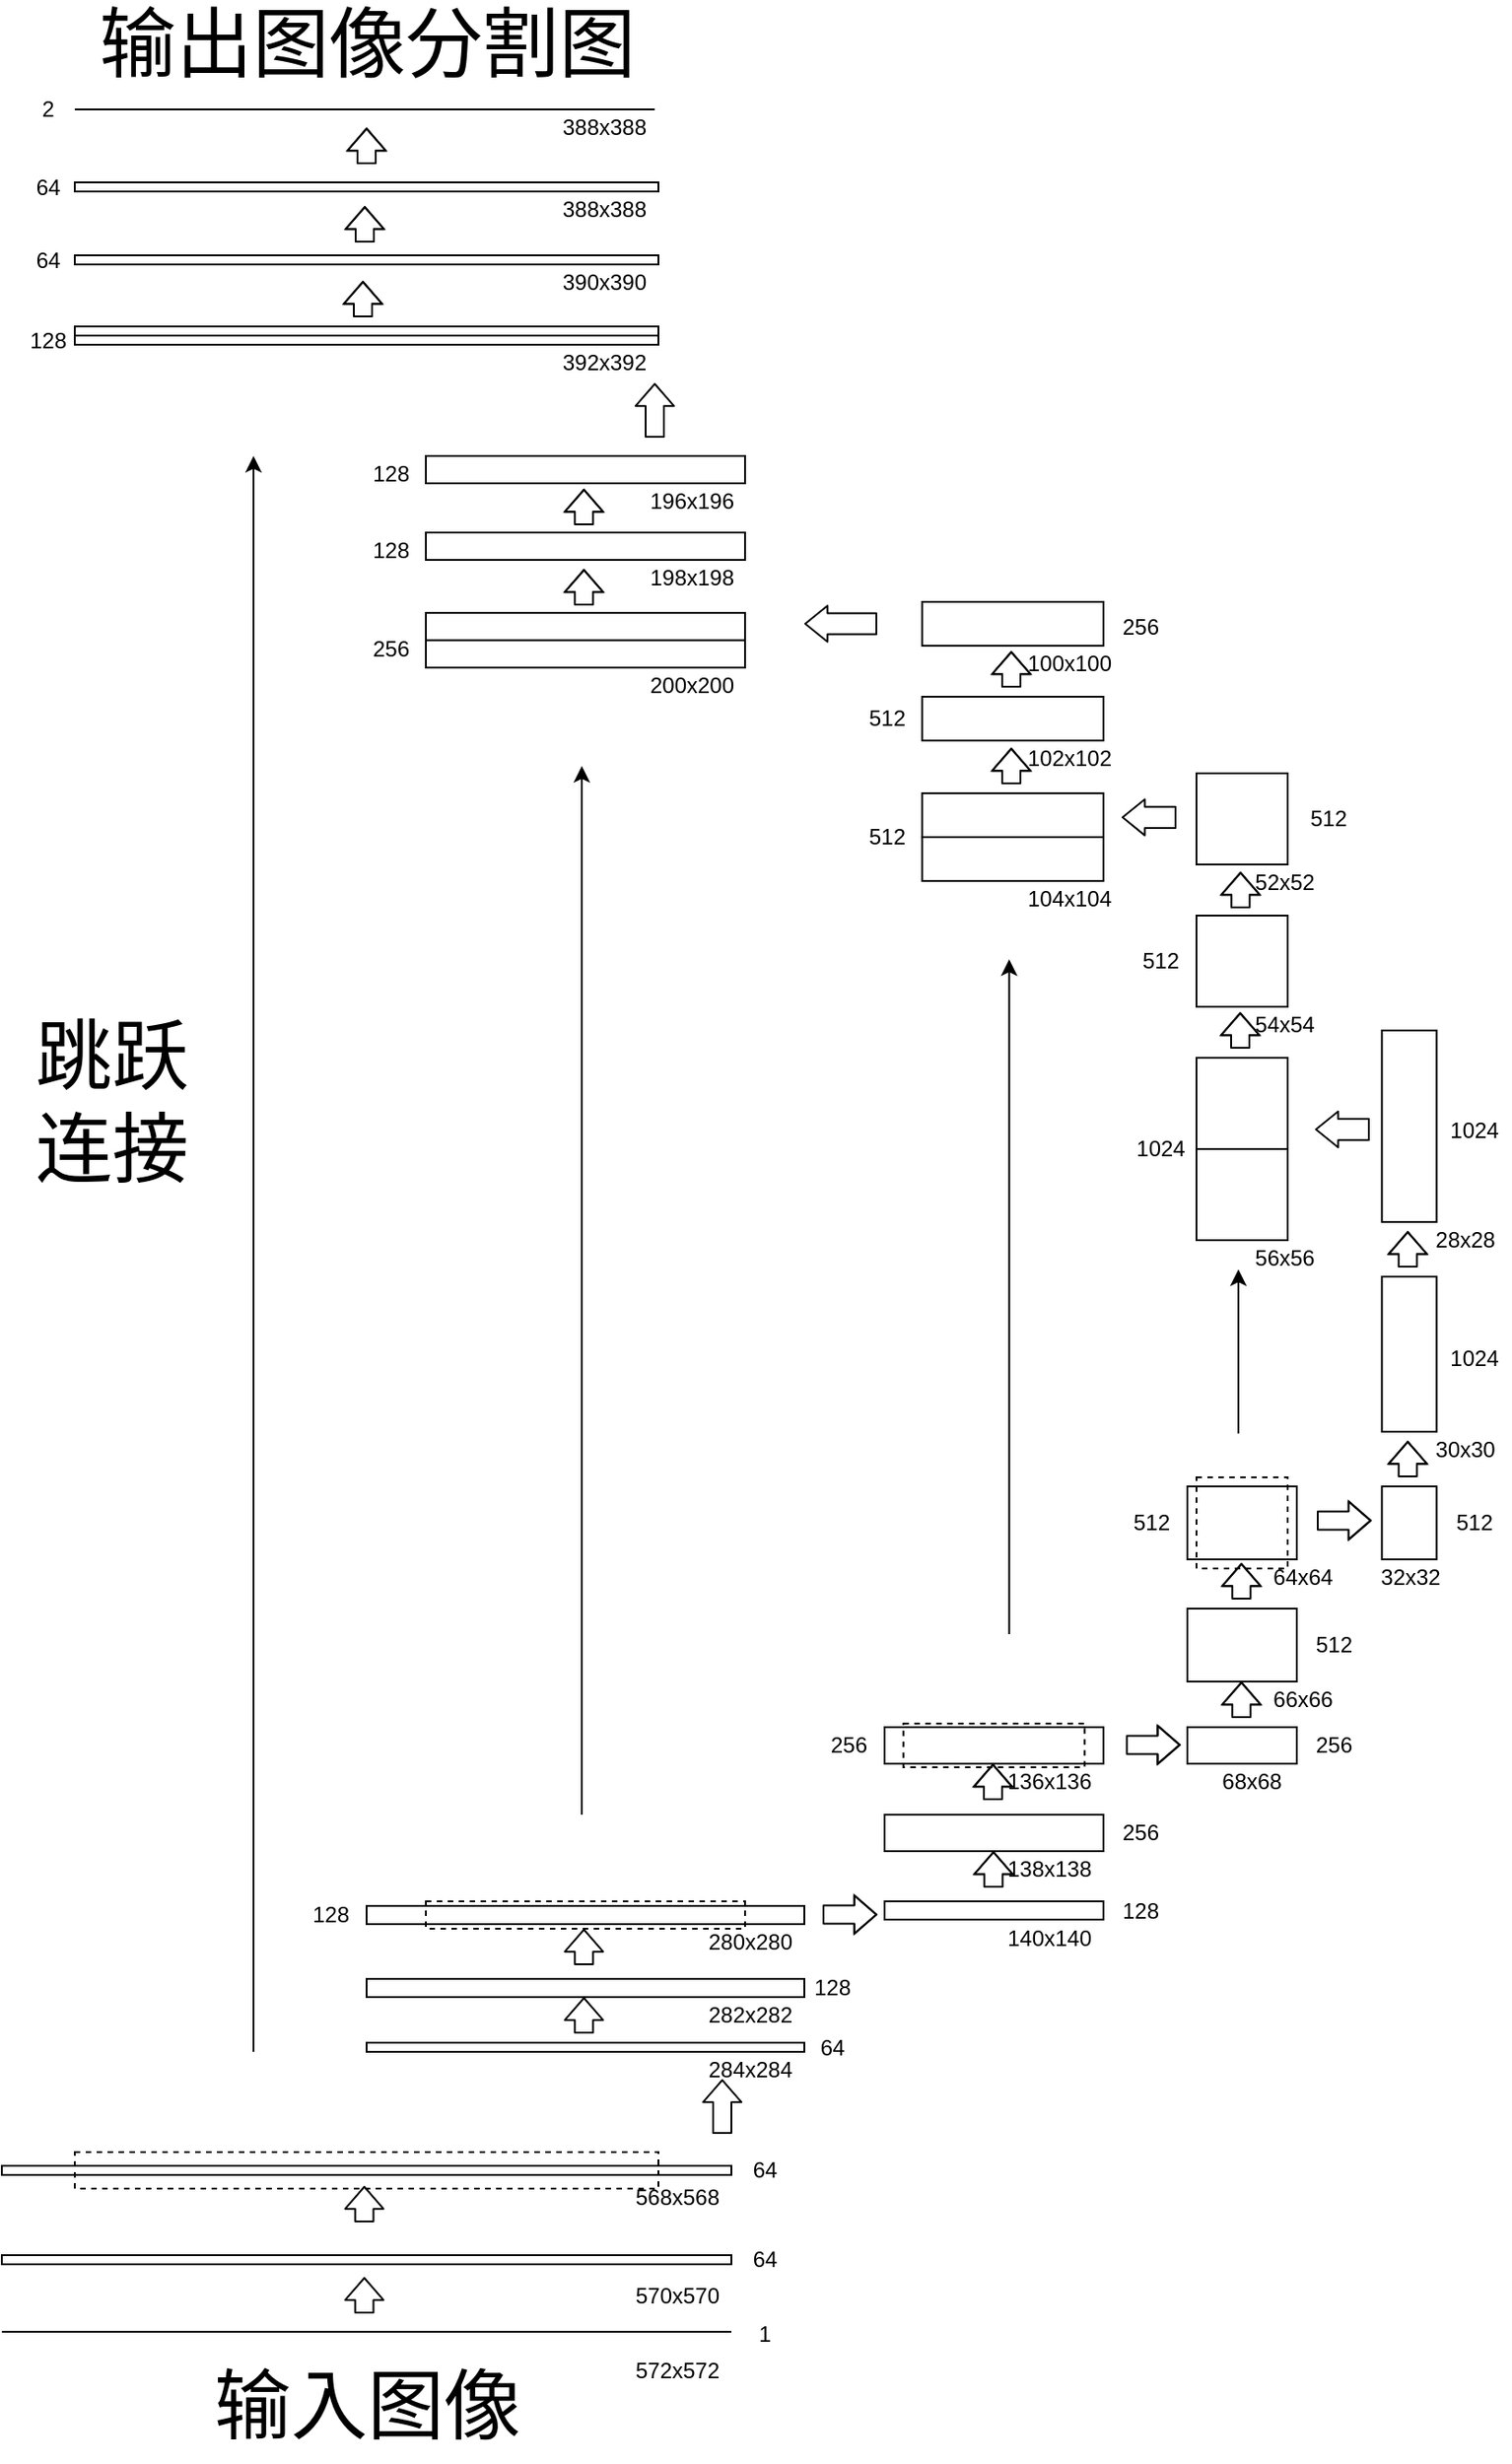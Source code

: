 <mxfile version="12.5.1" type="github">
  <diagram id="584rxZ2lj__Bb-bqf24h" name="Page-1">
    <mxGraphModel dx="1795" dy="1365" grid="1" gridSize="10" guides="1" tooltips="1" connect="1" arrows="1" fold="1" page="1" pageScale="1" pageWidth="827" pageHeight="1169" math="0" shadow="0">
      <root>
        <mxCell id="0"/>
        <mxCell id="1" parent="0"/>
        <mxCell id="D4T93Kf8Fg8kUSdN_M_G-5" value="" style="rounded=0;whiteSpace=wrap;html=1;" vertex="1" parent="1">
          <mxGeometry x="212" y="1485" width="240" height="10" as="geometry"/>
        </mxCell>
        <mxCell id="D4T93Kf8Fg8kUSdN_M_G-6" value="" style="rounded=0;whiteSpace=wrap;html=1;" vertex="1" parent="1">
          <mxGeometry x="212" y="1445" width="240" height="10" as="geometry"/>
        </mxCell>
        <mxCell id="D4T93Kf8Fg8kUSdN_M_G-7" value="" style="endArrow=none;html=1;" edge="1" parent="1">
          <mxGeometry width="50" height="50" relative="1" as="geometry">
            <mxPoint x="12" y="1678.5" as="sourcePoint"/>
            <mxPoint x="412" y="1678.5" as="targetPoint"/>
          </mxGeometry>
        </mxCell>
        <mxCell id="D4T93Kf8Fg8kUSdN_M_G-10" value="" style="rounded=0;whiteSpace=wrap;html=1;dashed=1;glass=1;fillColor=none;" vertex="1" parent="1">
          <mxGeometry x="244.5" y="1442.5" width="175" height="15" as="geometry"/>
        </mxCell>
        <mxCell id="D4T93Kf8Fg8kUSdN_M_G-11" value="" style="shape=flexArrow;endArrow=classic;html=1;endWidth=10;endSize=3.7;" edge="1" parent="1">
          <mxGeometry width="50" height="50" relative="1" as="geometry">
            <mxPoint x="331.17" y="1477.5" as="sourcePoint"/>
            <mxPoint x="331.17" y="1457.5" as="targetPoint"/>
          </mxGeometry>
        </mxCell>
        <mxCell id="D4T93Kf8Fg8kUSdN_M_G-12" value="" style="shape=flexArrow;endArrow=classic;html=1;endWidth=10;endSize=3.7;" edge="1" parent="1">
          <mxGeometry width="50" height="50" relative="1" as="geometry">
            <mxPoint x="331.17" y="1515" as="sourcePoint"/>
            <mxPoint x="331.17" y="1495" as="targetPoint"/>
          </mxGeometry>
        </mxCell>
        <mxCell id="D4T93Kf8Fg8kUSdN_M_G-13" value="" style="rounded=0;whiteSpace=wrap;html=1;" vertex="1" parent="1">
          <mxGeometry x="496" y="1442.5" width="120" height="10" as="geometry"/>
        </mxCell>
        <mxCell id="D4T93Kf8Fg8kUSdN_M_G-19" value="" style="shape=flexArrow;endArrow=classic;html=1;endWidth=10;endSize=3.7;" edge="1" parent="1">
          <mxGeometry width="50" height="50" relative="1" as="geometry">
            <mxPoint x="555.71" y="1435" as="sourcePoint"/>
            <mxPoint x="555.71" y="1415" as="targetPoint"/>
            <Array as="points">
              <mxPoint x="555.71" y="1427.5"/>
            </Array>
          </mxGeometry>
        </mxCell>
        <mxCell id="D4T93Kf8Fg8kUSdN_M_G-22" value="" style="rounded=0;whiteSpace=wrap;html=1;" vertex="1" parent="1">
          <mxGeometry x="496" y="1395" width="120" height="20" as="geometry"/>
        </mxCell>
        <mxCell id="D4T93Kf8Fg8kUSdN_M_G-23" value="" style="rounded=0;whiteSpace=wrap;html=1;" vertex="1" parent="1">
          <mxGeometry x="496" y="1347.03" width="120" height="20" as="geometry"/>
        </mxCell>
        <mxCell id="D4T93Kf8Fg8kUSdN_M_G-24" value="" style="shape=flexArrow;endArrow=classic;html=1;endWidth=10;endSize=3.7;" edge="1" parent="1">
          <mxGeometry width="50" height="50" relative="1" as="geometry">
            <mxPoint x="555.42" y="1387.03" as="sourcePoint"/>
            <mxPoint x="555.42" y="1367.03" as="targetPoint"/>
            <Array as="points">
              <mxPoint x="555.42" y="1379.53"/>
            </Array>
          </mxGeometry>
        </mxCell>
        <mxCell id="D4T93Kf8Fg8kUSdN_M_G-26" value="" style="rounded=0;whiteSpace=wrap;html=1;dashed=1;glass=1;fillColor=none;" vertex="1" parent="1">
          <mxGeometry x="506.32" y="1345" width="99.37" height="24.06" as="geometry"/>
        </mxCell>
        <mxCell id="D4T93Kf8Fg8kUSdN_M_G-27" value="" style="shape=flexArrow;endArrow=classic;html=1;endWidth=10;endSize=3.7;" edge="1" parent="1">
          <mxGeometry width="50" height="50" relative="1" as="geometry">
            <mxPoint x="462" y="1449.76" as="sourcePoint"/>
            <mxPoint x="492" y="1449.76" as="targetPoint"/>
            <Array as="points">
              <mxPoint x="472" y="1449.76"/>
            </Array>
          </mxGeometry>
        </mxCell>
        <mxCell id="D4T93Kf8Fg8kUSdN_M_G-28" value="" style="rounded=0;whiteSpace=wrap;html=1;" vertex="1" parent="1">
          <mxGeometry x="662" y="1347.03" width="60" height="20" as="geometry"/>
        </mxCell>
        <mxCell id="D4T93Kf8Fg8kUSdN_M_G-29" value="" style="shape=flexArrow;endArrow=classic;html=1;endWidth=10;endSize=3.7;" edge="1" parent="1">
          <mxGeometry width="50" height="50" relative="1" as="geometry">
            <mxPoint x="691.66" y="1342" as="sourcePoint"/>
            <mxPoint x="691.66" y="1322" as="targetPoint"/>
            <Array as="points">
              <mxPoint x="691.66" y="1334.5"/>
            </Array>
          </mxGeometry>
        </mxCell>
        <mxCell id="D4T93Kf8Fg8kUSdN_M_G-30" value="" style="rounded=0;whiteSpace=wrap;html=1;" vertex="1" parent="1">
          <mxGeometry x="662" y="1282" width="60" height="40" as="geometry"/>
        </mxCell>
        <mxCell id="D4T93Kf8Fg8kUSdN_M_G-31" value="" style="rounded=0;whiteSpace=wrap;html=1;" vertex="1" parent="1">
          <mxGeometry x="662" y="1215" width="60" height="40" as="geometry"/>
        </mxCell>
        <mxCell id="D4T93Kf8Fg8kUSdN_M_G-32" value="" style="shape=flexArrow;endArrow=classic;html=1;endWidth=10;endSize=3.7;" edge="1" parent="1">
          <mxGeometry width="50" height="50" relative="1" as="geometry">
            <mxPoint x="691.66" y="1277" as="sourcePoint"/>
            <mxPoint x="691.66" y="1257" as="targetPoint"/>
            <Array as="points">
              <mxPoint x="691.66" y="1269.5"/>
            </Array>
          </mxGeometry>
        </mxCell>
        <mxCell id="D4T93Kf8Fg8kUSdN_M_G-33" value="" style="rounded=0;whiteSpace=wrap;html=1;dashed=1;glass=1;fillColor=none;" vertex="1" parent="1">
          <mxGeometry x="667" y="1210" width="50" height="50" as="geometry"/>
        </mxCell>
        <mxCell id="D4T93Kf8Fg8kUSdN_M_G-34" value="" style="shape=flexArrow;endArrow=classic;html=1;endWidth=10;endSize=3.7;" edge="1" parent="1">
          <mxGeometry width="50" height="50" relative="1" as="geometry">
            <mxPoint x="628.32" y="1356.69" as="sourcePoint"/>
            <mxPoint x="658.32" y="1356.69" as="targetPoint"/>
            <Array as="points">
              <mxPoint x="638.32" y="1356.69"/>
            </Array>
          </mxGeometry>
        </mxCell>
        <mxCell id="D4T93Kf8Fg8kUSdN_M_G-35" value="" style="rounded=0;whiteSpace=wrap;html=1;" vertex="1" parent="1">
          <mxGeometry x="768.68" y="1215" width="30" height="40" as="geometry"/>
        </mxCell>
        <mxCell id="D4T93Kf8Fg8kUSdN_M_G-36" value="" style="shape=flexArrow;endArrow=classic;html=1;endWidth=10;endSize=3.7;" edge="1" parent="1">
          <mxGeometry width="50" height="50" relative="1" as="geometry">
            <mxPoint x="782.85" y="1210" as="sourcePoint"/>
            <mxPoint x="782.85" y="1190" as="targetPoint"/>
            <Array as="points">
              <mxPoint x="782.85" y="1202.5"/>
            </Array>
          </mxGeometry>
        </mxCell>
        <mxCell id="D4T93Kf8Fg8kUSdN_M_G-37" value="" style="rounded=0;whiteSpace=wrap;html=1;" vertex="1" parent="1">
          <mxGeometry x="768.68" y="1100" width="30" height="85" as="geometry"/>
        </mxCell>
        <mxCell id="D4T93Kf8Fg8kUSdN_M_G-38" value="" style="rounded=0;whiteSpace=wrap;html=1;" vertex="1" parent="1">
          <mxGeometry x="768.68" y="965" width="30" height="105" as="geometry"/>
        </mxCell>
        <mxCell id="D4T93Kf8Fg8kUSdN_M_G-39" value="" style="shape=flexArrow;endArrow=classic;html=1;endWidth=10;endSize=3.7;" edge="1" parent="1">
          <mxGeometry width="50" height="50" relative="1" as="geometry">
            <mxPoint x="782.85" y="1095" as="sourcePoint"/>
            <mxPoint x="782.85" y="1075" as="targetPoint"/>
            <Array as="points">
              <mxPoint x="782.85" y="1087.5"/>
            </Array>
          </mxGeometry>
        </mxCell>
        <mxCell id="D4T93Kf8Fg8kUSdN_M_G-41" value="" style="shape=flexArrow;endArrow=classic;html=1;endWidth=10;endSize=3.7;" edge="1" parent="1">
          <mxGeometry width="50" height="50" relative="1" as="geometry">
            <mxPoint x="733" y="1233.69" as="sourcePoint"/>
            <mxPoint x="763" y="1233.69" as="targetPoint"/>
            <Array as="points">
              <mxPoint x="743" y="1233.69"/>
            </Array>
          </mxGeometry>
        </mxCell>
        <mxCell id="D4T93Kf8Fg8kUSdN_M_G-43" value="" style="rounded=0;whiteSpace=wrap;html=1;" vertex="1" parent="1">
          <mxGeometry x="212" y="1520" width="240" height="5" as="geometry"/>
        </mxCell>
        <mxCell id="D4T93Kf8Fg8kUSdN_M_G-44" value="" style="rounded=0;whiteSpace=wrap;html=1;" vertex="1" parent="1">
          <mxGeometry x="12" y="1587.5" width="400" height="5" as="geometry"/>
        </mxCell>
        <mxCell id="D4T93Kf8Fg8kUSdN_M_G-45" value="" style="rounded=0;whiteSpace=wrap;html=1;" vertex="1" parent="1">
          <mxGeometry x="12" y="1636.5" width="400" height="5" as="geometry"/>
        </mxCell>
        <mxCell id="D4T93Kf8Fg8kUSdN_M_G-46" value="" style="shape=flexArrow;endArrow=classic;html=1;endWidth=10;endSize=3.7;" edge="1" parent="1">
          <mxGeometry width="50" height="50" relative="1" as="geometry">
            <mxPoint x="210.75" y="1618.5" as="sourcePoint"/>
            <mxPoint x="210.75" y="1598.5" as="targetPoint"/>
          </mxGeometry>
        </mxCell>
        <mxCell id="D4T93Kf8Fg8kUSdN_M_G-47" value="" style="shape=flexArrow;endArrow=classic;html=1;endWidth=10;endSize=3.7;" edge="1" parent="1">
          <mxGeometry width="50" height="50" relative="1" as="geometry">
            <mxPoint x="210.75" y="1668.5" as="sourcePoint"/>
            <mxPoint x="210.75" y="1648.5" as="targetPoint"/>
          </mxGeometry>
        </mxCell>
        <mxCell id="D4T93Kf8Fg8kUSdN_M_G-48" value="" style="rounded=0;whiteSpace=wrap;html=1;dashed=1;glass=1;fillColor=none;" vertex="1" parent="1">
          <mxGeometry x="52" y="1580" width="320" height="20" as="geometry"/>
        </mxCell>
        <mxCell id="D4T93Kf8Fg8kUSdN_M_G-50" value="" style="shape=flexArrow;endArrow=classic;html=1;endWidth=10;endSize=3.7;" edge="1" parent="1">
          <mxGeometry width="50" height="50" relative="1" as="geometry">
            <mxPoint x="407" y="1570" as="sourcePoint"/>
            <mxPoint x="407" y="1540" as="targetPoint"/>
          </mxGeometry>
        </mxCell>
        <mxCell id="D4T93Kf8Fg8kUSdN_M_G-52" value="" style="rounded=0;whiteSpace=wrap;html=1;glass=1;fillColor=none;" vertex="1" parent="1">
          <mxGeometry x="667" y="1030" width="50" height="50" as="geometry"/>
        </mxCell>
        <mxCell id="D4T93Kf8Fg8kUSdN_M_G-53" value="" style="rounded=0;whiteSpace=wrap;html=1;glass=1;fillColor=none;" vertex="1" parent="1">
          <mxGeometry x="667" y="980" width="50" height="50" as="geometry"/>
        </mxCell>
        <mxCell id="D4T93Kf8Fg8kUSdN_M_G-58" value="" style="shape=flexArrow;endArrow=classic;html=1;endWidth=7.143;endSize=3.731;width=11.613;" edge="1" parent="1">
          <mxGeometry width="50" height="50" relative="1" as="geometry">
            <mxPoint x="762" y="1019.29" as="sourcePoint"/>
            <mxPoint x="732" y="1019.29" as="targetPoint"/>
          </mxGeometry>
        </mxCell>
        <mxCell id="D4T93Kf8Fg8kUSdN_M_G-62" value="" style="shape=flexArrow;endArrow=classic;html=1;endWidth=10;endSize=3.7;" edge="1" parent="1">
          <mxGeometry width="50" height="50" relative="1" as="geometry">
            <mxPoint x="691.0" y="975" as="sourcePoint"/>
            <mxPoint x="691.0" y="955" as="targetPoint"/>
            <Array as="points">
              <mxPoint x="691.0" y="967.5"/>
            </Array>
          </mxGeometry>
        </mxCell>
        <mxCell id="D4T93Kf8Fg8kUSdN_M_G-63" value="" style="rounded=0;whiteSpace=wrap;html=1;glass=1;fillColor=none;" vertex="1" parent="1">
          <mxGeometry x="667" y="902" width="50" height="50" as="geometry"/>
        </mxCell>
        <mxCell id="D4T93Kf8Fg8kUSdN_M_G-64" value="" style="rounded=0;whiteSpace=wrap;html=1;glass=1;fillColor=none;" vertex="1" parent="1">
          <mxGeometry x="667" y="824" width="50" height="50" as="geometry"/>
        </mxCell>
        <mxCell id="D4T93Kf8Fg8kUSdN_M_G-65" value="" style="shape=flexArrow;endArrow=classic;html=1;endWidth=10;endSize=3.7;" edge="1" parent="1">
          <mxGeometry width="50" height="50" relative="1" as="geometry">
            <mxPoint x="691.17" y="898" as="sourcePoint"/>
            <mxPoint x="691.17" y="878" as="targetPoint"/>
            <Array as="points">
              <mxPoint x="691.17" y="890.5"/>
            </Array>
          </mxGeometry>
        </mxCell>
        <mxCell id="D4T93Kf8Fg8kUSdN_M_G-66" value="" style="rounded=0;whiteSpace=wrap;html=1;glass=1;fillColor=none;" vertex="1" parent="1">
          <mxGeometry x="516.63" y="859" width="99.37" height="24.06" as="geometry"/>
        </mxCell>
        <mxCell id="D4T93Kf8Fg8kUSdN_M_G-67" value="" style="rounded=0;whiteSpace=wrap;html=1;glass=1;fillColor=none;" vertex="1" parent="1">
          <mxGeometry x="516.63" y="834.94" width="99.37" height="24.06" as="geometry"/>
        </mxCell>
        <mxCell id="D4T93Kf8Fg8kUSdN_M_G-68" value="" style="shape=flexArrow;endArrow=classic;html=1;endWidth=7.143;endSize=3.731;width=11.613;" edge="1" parent="1">
          <mxGeometry width="50" height="50" relative="1" as="geometry">
            <mxPoint x="656" y="848.17" as="sourcePoint"/>
            <mxPoint x="626" y="848.17" as="targetPoint"/>
          </mxGeometry>
        </mxCell>
        <mxCell id="D4T93Kf8Fg8kUSdN_M_G-69" value="" style="shape=flexArrow;endArrow=classic;html=1;endWidth=10;endSize=3.7;" edge="1" parent="1">
          <mxGeometry width="50" height="50" relative="1" as="geometry">
            <mxPoint x="565.48" y="830" as="sourcePoint"/>
            <mxPoint x="565.48" y="810" as="targetPoint"/>
            <Array as="points">
              <mxPoint x="565.48" y="822.5"/>
            </Array>
          </mxGeometry>
        </mxCell>
        <mxCell id="D4T93Kf8Fg8kUSdN_M_G-70" value="" style="rounded=0;whiteSpace=wrap;html=1;glass=1;fillColor=none;" vertex="1" parent="1">
          <mxGeometry x="516.63" y="782" width="99.37" height="24.06" as="geometry"/>
        </mxCell>
        <mxCell id="D4T93Kf8Fg8kUSdN_M_G-71" value="" style="shape=flexArrow;endArrow=classic;html=1;endWidth=10;endSize=3.7;" edge="1" parent="1">
          <mxGeometry width="50" height="50" relative="1" as="geometry">
            <mxPoint x="565.48" y="777" as="sourcePoint"/>
            <mxPoint x="565.48" y="757" as="targetPoint"/>
            <Array as="points">
              <mxPoint x="565.48" y="769.5"/>
            </Array>
          </mxGeometry>
        </mxCell>
        <mxCell id="D4T93Kf8Fg8kUSdN_M_G-72" value="" style="rounded=0;whiteSpace=wrap;html=1;glass=1;fillColor=none;" vertex="1" parent="1">
          <mxGeometry x="516.63" y="730" width="99.37" height="24.06" as="geometry"/>
        </mxCell>
        <mxCell id="D4T93Kf8Fg8kUSdN_M_G-73" value="" style="shape=flexArrow;endArrow=classic;html=1;endWidth=7.143;endSize=3.731;width=11.613;" edge="1" parent="1">
          <mxGeometry width="50" height="50" relative="1" as="geometry">
            <mxPoint x="492" y="742" as="sourcePoint"/>
            <mxPoint x="452" y="742" as="targetPoint"/>
          </mxGeometry>
        </mxCell>
        <mxCell id="D4T93Kf8Fg8kUSdN_M_G-77" value="" style="rounded=0;whiteSpace=wrap;html=1;glass=1;fillColor=none;" vertex="1" parent="1">
          <mxGeometry x="244.5" y="751.06" width="175" height="15" as="geometry"/>
        </mxCell>
        <mxCell id="D4T93Kf8Fg8kUSdN_M_G-78" value="" style="rounded=0;whiteSpace=wrap;html=1;glass=1;fillColor=none;" vertex="1" parent="1">
          <mxGeometry x="244.5" y="736.06" width="175" height="15" as="geometry"/>
        </mxCell>
        <mxCell id="D4T93Kf8Fg8kUSdN_M_G-79" value="" style="shape=flexArrow;endArrow=classic;html=1;endWidth=10;endSize=3.7;" edge="1" parent="1">
          <mxGeometry width="50" height="50" relative="1" as="geometry">
            <mxPoint x="331.17" y="732" as="sourcePoint"/>
            <mxPoint x="331.17" y="712" as="targetPoint"/>
            <Array as="points">
              <mxPoint x="331.17" y="724.5"/>
            </Array>
          </mxGeometry>
        </mxCell>
        <mxCell id="D4T93Kf8Fg8kUSdN_M_G-80" value="" style="rounded=0;whiteSpace=wrap;html=1;glass=1;fillColor=none;" vertex="1" parent="1">
          <mxGeometry x="244.5" y="692" width="175" height="15" as="geometry"/>
        </mxCell>
        <mxCell id="D4T93Kf8Fg8kUSdN_M_G-82" value="" style="shape=flexArrow;endArrow=classic;html=1;endWidth=10;endSize=3.7;" edge="1" parent="1">
          <mxGeometry width="50" height="50" relative="1" as="geometry">
            <mxPoint x="331.17" y="688" as="sourcePoint"/>
            <mxPoint x="331.17" y="668" as="targetPoint"/>
            <Array as="points">
              <mxPoint x="331.17" y="680.5"/>
            </Array>
          </mxGeometry>
        </mxCell>
        <mxCell id="D4T93Kf8Fg8kUSdN_M_G-85" value="" style="rounded=0;whiteSpace=wrap;html=1;glass=1;fillColor=none;" vertex="1" parent="1">
          <mxGeometry x="244.5" y="650" width="175" height="15" as="geometry"/>
        </mxCell>
        <mxCell id="D4T93Kf8Fg8kUSdN_M_G-86" value="" style="rounded=0;whiteSpace=wrap;html=1;glass=1;fillColor=none;" vertex="1" parent="1">
          <mxGeometry x="52" y="584.0" width="320" height="5" as="geometry"/>
        </mxCell>
        <mxCell id="D4T93Kf8Fg8kUSdN_M_G-87" value="" style="rounded=0;whiteSpace=wrap;html=1;glass=1;fillColor=none;" vertex="1" parent="1">
          <mxGeometry x="52" y="579.0" width="320" height="5" as="geometry"/>
        </mxCell>
        <mxCell id="D4T93Kf8Fg8kUSdN_M_G-89" value="" style="rounded=0;whiteSpace=wrap;html=1;glass=1;fillColor=none;" vertex="1" parent="1">
          <mxGeometry x="52" y="540.0" width="320" height="5" as="geometry"/>
        </mxCell>
        <mxCell id="D4T93Kf8Fg8kUSdN_M_G-90" value="" style="rounded=0;whiteSpace=wrap;html=1;glass=1;fillColor=none;" vertex="1" parent="1">
          <mxGeometry x="52" y="500.0" width="320" height="5" as="geometry"/>
        </mxCell>
        <mxCell id="D4T93Kf8Fg8kUSdN_M_G-91" value="" style="shape=flexArrow;endArrow=classic;html=1;endWidth=10;endSize=3.7;" edge="1" parent="1">
          <mxGeometry width="50" height="50" relative="1" as="geometry">
            <mxPoint x="210.0" y="574" as="sourcePoint"/>
            <mxPoint x="210.0" y="554" as="targetPoint"/>
            <Array as="points">
              <mxPoint x="210.0" y="566.5"/>
            </Array>
          </mxGeometry>
        </mxCell>
        <mxCell id="D4T93Kf8Fg8kUSdN_M_G-92" value="" style="shape=flexArrow;endArrow=classic;html=1;endWidth=10;endSize=3.7;" edge="1" parent="1">
          <mxGeometry width="50" height="50" relative="1" as="geometry">
            <mxPoint x="211.0" y="533" as="sourcePoint"/>
            <mxPoint x="211.0" y="513" as="targetPoint"/>
            <Array as="points">
              <mxPoint x="211.0" y="525.5"/>
            </Array>
          </mxGeometry>
        </mxCell>
        <mxCell id="D4T93Kf8Fg8kUSdN_M_G-93" value="" style="shape=flexArrow;endArrow=classic;html=1;endWidth=10;endSize=3.7;" edge="1" parent="1">
          <mxGeometry width="50" height="50" relative="1" as="geometry">
            <mxPoint x="212.0" y="490" as="sourcePoint"/>
            <mxPoint x="212.0" y="470" as="targetPoint"/>
            <Array as="points">
              <mxPoint x="212.0" y="482.5"/>
            </Array>
          </mxGeometry>
        </mxCell>
        <mxCell id="D4T93Kf8Fg8kUSdN_M_G-95" value="" style="shape=flexArrow;endArrow=classic;html=1;endWidth=10;endSize=3.7;" edge="1" parent="1">
          <mxGeometry width="50" height="50" relative="1" as="geometry">
            <mxPoint x="370" y="640" as="sourcePoint"/>
            <mxPoint x="370" y="610" as="targetPoint"/>
          </mxGeometry>
        </mxCell>
        <mxCell id="D4T93Kf8Fg8kUSdN_M_G-96" value="" style="endArrow=none;html=1;" edge="1" parent="1">
          <mxGeometry width="50" height="50" relative="1" as="geometry">
            <mxPoint x="52" y="460" as="sourcePoint"/>
            <mxPoint x="370" y="460" as="targetPoint"/>
          </mxGeometry>
        </mxCell>
        <mxCell id="D4T93Kf8Fg8kUSdN_M_G-99" value="" style="endArrow=classic;html=1;" edge="1" parent="1">
          <mxGeometry width="50" height="50" relative="1" as="geometry">
            <mxPoint x="330" y="1395" as="sourcePoint"/>
            <mxPoint x="330" y="820" as="targetPoint"/>
          </mxGeometry>
        </mxCell>
        <mxCell id="D4T93Kf8Fg8kUSdN_M_G-101" value="" style="endArrow=classic;html=1;" edge="1" parent="1">
          <mxGeometry width="50" height="50" relative="1" as="geometry">
            <mxPoint x="564.32" y="1295.94" as="sourcePoint"/>
            <mxPoint x="564.32" y="926" as="targetPoint"/>
          </mxGeometry>
        </mxCell>
        <mxCell id="D4T93Kf8Fg8kUSdN_M_G-102" value="" style="endArrow=classic;html=1;" edge="1" parent="1">
          <mxGeometry width="50" height="50" relative="1" as="geometry">
            <mxPoint x="690" y="1186" as="sourcePoint"/>
            <mxPoint x="690" y="1096" as="targetPoint"/>
          </mxGeometry>
        </mxCell>
        <mxCell id="D4T93Kf8Fg8kUSdN_M_G-103" value="&lt;font face=&quot;Times New Roman&quot; style=&quot;font-size: 42px;&quot;&gt;输入图像&lt;/font&gt;" style="text;html=1;align=center;verticalAlign=middle;resizable=0;points=[];autosize=1;fontSize=42;" vertex="1" parent="1">
          <mxGeometry x="122" y="1690" width="180" height="60" as="geometry"/>
        </mxCell>
        <mxCell id="D4T93Kf8Fg8kUSdN_M_G-104" value="&lt;span style=&quot;font-size: 42px&quot;&gt;&lt;font style=&quot;font-size: 42px&quot; face=&quot;Times New Roman&quot;&gt;跳跃&lt;br&gt;连接&lt;/font&gt;&lt;/span&gt;" style="text;html=1;align=center;verticalAlign=middle;resizable=0;points=[];autosize=1;fontSize=42;" vertex="1" parent="1">
          <mxGeometry x="22" y="950" width="100" height="110" as="geometry"/>
        </mxCell>
        <mxCell id="D4T93Kf8Fg8kUSdN_M_G-105" value="" style="endArrow=classic;html=1;" edge="1" parent="1">
          <mxGeometry width="50" height="50" relative="1" as="geometry">
            <mxPoint x="150" y="1525" as="sourcePoint"/>
            <mxPoint x="150" y="650" as="targetPoint"/>
          </mxGeometry>
        </mxCell>
        <mxCell id="D4T93Kf8Fg8kUSdN_M_G-107" value="572x572" style="text;html=1;align=center;verticalAlign=middle;resizable=0;points=[];autosize=1;fontSize=12;" vertex="1" parent="1">
          <mxGeometry x="352" y="1690" width="60" height="20" as="geometry"/>
        </mxCell>
        <mxCell id="D4T93Kf8Fg8kUSdN_M_G-112" value="568x568" style="text;html=1;align=center;verticalAlign=middle;resizable=0;points=[];autosize=1;fontSize=12;" vertex="1" parent="1">
          <mxGeometry x="352" y="1595" width="60" height="20" as="geometry"/>
        </mxCell>
        <mxCell id="D4T93Kf8Fg8kUSdN_M_G-113" value="1" style="text;html=1;align=center;verticalAlign=middle;resizable=0;points=[];autosize=1;fontSize=12;" vertex="1" parent="1">
          <mxGeometry x="419.5" y="1670" width="20" height="20" as="geometry"/>
        </mxCell>
        <mxCell id="D4T93Kf8Fg8kUSdN_M_G-114" value="64" style="text;html=1;align=center;verticalAlign=middle;resizable=0;points=[];autosize=1;fontSize=12;" vertex="1" parent="1">
          <mxGeometry x="414.5" y="1629" width="30" height="20" as="geometry"/>
        </mxCell>
        <mxCell id="D4T93Kf8Fg8kUSdN_M_G-115" value="64" style="text;html=1;align=center;verticalAlign=middle;resizable=0;points=[];autosize=1;fontSize=12;" vertex="1" parent="1">
          <mxGeometry x="414.5" y="1580" width="30" height="20" as="geometry"/>
        </mxCell>
        <mxCell id="D4T93Kf8Fg8kUSdN_M_G-116" value="570x570" style="text;html=1;align=center;verticalAlign=middle;resizable=0;points=[];autosize=1;fontSize=12;" vertex="1" parent="1">
          <mxGeometry x="352" y="1649" width="60" height="20" as="geometry"/>
        </mxCell>
        <mxCell id="D4T93Kf8Fg8kUSdN_M_G-117" value="284x284" style="text;html=1;align=center;verticalAlign=middle;resizable=0;points=[];autosize=1;fontSize=12;" vertex="1" parent="1">
          <mxGeometry x="392" y="1525" width="60" height="20" as="geometry"/>
        </mxCell>
        <mxCell id="D4T93Kf8Fg8kUSdN_M_G-118" value="64" style="text;html=1;align=center;verticalAlign=middle;resizable=0;points=[];autosize=1;fontSize=12;" vertex="1" parent="1">
          <mxGeometry x="452" y="1512.5" width="30" height="20" as="geometry"/>
        </mxCell>
        <mxCell id="D4T93Kf8Fg8kUSdN_M_G-119" value="282x282" style="text;html=1;align=center;verticalAlign=middle;resizable=0;points=[];autosize=1;fontSize=12;" vertex="1" parent="1">
          <mxGeometry x="392" y="1495" width="60" height="20" as="geometry"/>
        </mxCell>
        <mxCell id="D4T93Kf8Fg8kUSdN_M_G-120" value="128" style="text;html=1;align=center;verticalAlign=middle;resizable=0;points=[];autosize=1;fontSize=12;" vertex="1" parent="1">
          <mxGeometry x="447" y="1480" width="40" height="20" as="geometry"/>
        </mxCell>
        <mxCell id="D4T93Kf8Fg8kUSdN_M_G-121" value="280x280" style="text;html=1;align=center;verticalAlign=middle;resizable=0;points=[];autosize=1;fontSize=12;" vertex="1" parent="1">
          <mxGeometry x="392" y="1455" width="60" height="20" as="geometry"/>
        </mxCell>
        <mxCell id="D4T93Kf8Fg8kUSdN_M_G-122" value="128" style="text;html=1;align=center;verticalAlign=middle;resizable=0;points=[];autosize=1;fontSize=12;" vertex="1" parent="1">
          <mxGeometry x="172" y="1440" width="40" height="20" as="geometry"/>
        </mxCell>
        <mxCell id="D4T93Kf8Fg8kUSdN_M_G-123" value="140x140" style="text;html=1;align=center;verticalAlign=middle;resizable=0;points=[];autosize=1;fontSize=12;" vertex="1" parent="1">
          <mxGeometry x="556" y="1452.5" width="60" height="20" as="geometry"/>
        </mxCell>
        <mxCell id="D4T93Kf8Fg8kUSdN_M_G-124" value="128" style="text;html=1;align=center;verticalAlign=middle;resizable=0;points=[];autosize=1;fontSize=12;" vertex="1" parent="1">
          <mxGeometry x="616" y="1437.5" width="40" height="20" as="geometry"/>
        </mxCell>
        <mxCell id="D4T93Kf8Fg8kUSdN_M_G-125" value="256" style="text;html=1;align=center;verticalAlign=middle;resizable=0;points=[];autosize=1;fontSize=12;" vertex="1" parent="1">
          <mxGeometry x="616" y="1395" width="40" height="20" as="geometry"/>
        </mxCell>
        <mxCell id="D4T93Kf8Fg8kUSdN_M_G-126" value="138x138" style="text;html=1;align=center;verticalAlign=middle;resizable=0;points=[];autosize=1;fontSize=12;" vertex="1" parent="1">
          <mxGeometry x="556" y="1415" width="60" height="20" as="geometry"/>
        </mxCell>
        <mxCell id="D4T93Kf8Fg8kUSdN_M_G-129" value="256" style="text;html=1;align=center;verticalAlign=middle;resizable=0;points=[];autosize=1;fontSize=12;" vertex="1" parent="1">
          <mxGeometry x="456" y="1347.03" width="40" height="20" as="geometry"/>
        </mxCell>
        <mxCell id="D4T93Kf8Fg8kUSdN_M_G-130" value="136x136" style="text;html=1;align=center;verticalAlign=middle;resizable=0;points=[];autosize=1;fontSize=12;" vertex="1" parent="1">
          <mxGeometry x="556" y="1367.03" width="60" height="20" as="geometry"/>
        </mxCell>
        <mxCell id="D4T93Kf8Fg8kUSdN_M_G-131" value="256" style="text;html=1;align=center;verticalAlign=middle;resizable=0;points=[];autosize=1;fontSize=12;" vertex="1" parent="1">
          <mxGeometry x="722" y="1347.03" width="40" height="20" as="geometry"/>
        </mxCell>
        <mxCell id="D4T93Kf8Fg8kUSdN_M_G-132" value="68x68" style="text;html=1;align=center;verticalAlign=middle;resizable=0;points=[];autosize=1;fontSize=12;" vertex="1" parent="1">
          <mxGeometry x="672" y="1367.03" width="50" height="20" as="geometry"/>
        </mxCell>
        <mxCell id="D4T93Kf8Fg8kUSdN_M_G-133" value="512" style="text;html=1;align=center;verticalAlign=middle;resizable=0;points=[];autosize=1;fontSize=12;" vertex="1" parent="1">
          <mxGeometry x="722" y="1292" width="40" height="20" as="geometry"/>
        </mxCell>
        <mxCell id="D4T93Kf8Fg8kUSdN_M_G-134" value="66x66" style="text;html=1;align=center;verticalAlign=middle;resizable=0;points=[];autosize=1;fontSize=12;" vertex="1" parent="1">
          <mxGeometry x="700" y="1322" width="50" height="20" as="geometry"/>
        </mxCell>
        <mxCell id="D4T93Kf8Fg8kUSdN_M_G-135" value="64x64" style="text;html=1;align=center;verticalAlign=middle;resizable=0;points=[];autosize=1;fontSize=12;" vertex="1" parent="1">
          <mxGeometry x="700" y="1255" width="50" height="20" as="geometry"/>
        </mxCell>
        <mxCell id="D4T93Kf8Fg8kUSdN_M_G-136" value="512" style="text;html=1;align=center;verticalAlign=middle;resizable=0;points=[];autosize=1;fontSize=12;" vertex="1" parent="1">
          <mxGeometry x="622" y="1225" width="40" height="20" as="geometry"/>
        </mxCell>
        <mxCell id="D4T93Kf8Fg8kUSdN_M_G-137" value="32x32" style="text;html=1;align=center;verticalAlign=middle;resizable=0;points=[];autosize=1;fontSize=12;" vertex="1" parent="1">
          <mxGeometry x="758.68" y="1255" width="50" height="20" as="geometry"/>
        </mxCell>
        <mxCell id="D4T93Kf8Fg8kUSdN_M_G-140" value="512" style="text;html=1;align=center;verticalAlign=middle;resizable=0;points=[];autosize=1;fontSize=12;" vertex="1" parent="1">
          <mxGeometry x="798.68" y="1225" width="40" height="20" as="geometry"/>
        </mxCell>
        <mxCell id="D4T93Kf8Fg8kUSdN_M_G-141" value="1024" style="text;html=1;align=center;verticalAlign=middle;resizable=0;points=[];autosize=1;fontSize=12;" vertex="1" parent="1">
          <mxGeometry x="798.68" y="1010" width="40" height="20" as="geometry"/>
        </mxCell>
        <mxCell id="D4T93Kf8Fg8kUSdN_M_G-142" value="1024" style="text;html=1;align=center;verticalAlign=middle;resizable=0;points=[];autosize=1;fontSize=12;" vertex="1" parent="1">
          <mxGeometry x="798.68" y="1135" width="40" height="20" as="geometry"/>
        </mxCell>
        <mxCell id="D4T93Kf8Fg8kUSdN_M_G-145" value="30x30" style="text;html=1;align=center;verticalAlign=middle;resizable=0;points=[];autosize=1;fontSize=12;" vertex="1" parent="1">
          <mxGeometry x="788.68" y="1185" width="50" height="20" as="geometry"/>
        </mxCell>
        <mxCell id="D4T93Kf8Fg8kUSdN_M_G-148" value="28x28" style="text;html=1;align=center;verticalAlign=middle;resizable=0;points=[];autosize=1;fontSize=12;" vertex="1" parent="1">
          <mxGeometry x="788.68" y="1070" width="50" height="20" as="geometry"/>
        </mxCell>
        <mxCell id="D4T93Kf8Fg8kUSdN_M_G-149" value="1024" style="text;html=1;align=center;verticalAlign=middle;resizable=0;points=[];autosize=1;fontSize=12;" vertex="1" parent="1">
          <mxGeometry x="627" y="1020" width="40" height="20" as="geometry"/>
        </mxCell>
        <mxCell id="D4T93Kf8Fg8kUSdN_M_G-150" value="56x56" style="text;html=1;align=center;verticalAlign=middle;resizable=0;points=[];autosize=1;fontSize=12;" vertex="1" parent="1">
          <mxGeometry x="690" y="1080" width="50" height="20" as="geometry"/>
        </mxCell>
        <mxCell id="D4T93Kf8Fg8kUSdN_M_G-151" value="54x54" style="text;html=1;align=center;verticalAlign=middle;resizable=0;points=[];autosize=1;fontSize=12;" vertex="1" parent="1">
          <mxGeometry x="690" y="952" width="50" height="20" as="geometry"/>
        </mxCell>
        <mxCell id="D4T93Kf8Fg8kUSdN_M_G-152" value="52x52" style="text;html=1;align=center;verticalAlign=middle;resizable=0;points=[];autosize=1;fontSize=12;" vertex="1" parent="1">
          <mxGeometry x="690" y="874" width="50" height="20" as="geometry"/>
        </mxCell>
        <mxCell id="D4T93Kf8Fg8kUSdN_M_G-155" value="512" style="text;html=1;align=center;verticalAlign=middle;resizable=0;points=[];autosize=1;fontSize=12;" vertex="1" parent="1">
          <mxGeometry x="627" y="917" width="40" height="20" as="geometry"/>
        </mxCell>
        <mxCell id="D4T93Kf8Fg8kUSdN_M_G-157" value="512" style="text;html=1;align=center;verticalAlign=middle;resizable=0;points=[];autosize=1;fontSize=12;" vertex="1" parent="1">
          <mxGeometry x="718.68" y="839" width="40" height="20" as="geometry"/>
        </mxCell>
        <mxCell id="D4T93Kf8Fg8kUSdN_M_G-158" value="104x104" style="text;html=1;align=center;verticalAlign=middle;resizable=0;points=[];autosize=1;fontSize=12;" vertex="1" parent="1">
          <mxGeometry x="567" y="883.06" width="60" height="20" as="geometry"/>
        </mxCell>
        <mxCell id="D4T93Kf8Fg8kUSdN_M_G-159" value="512" style="text;html=1;align=center;verticalAlign=middle;resizable=0;points=[];autosize=1;fontSize=12;" vertex="1" parent="1">
          <mxGeometry x="476.63" y="849" width="40" height="20" as="geometry"/>
        </mxCell>
        <mxCell id="D4T93Kf8Fg8kUSdN_M_G-160" value="512" style="text;html=1;align=center;verticalAlign=middle;resizable=0;points=[];autosize=1;fontSize=12;" vertex="1" parent="1">
          <mxGeometry x="476.63" y="784.03" width="40" height="20" as="geometry"/>
        </mxCell>
        <mxCell id="D4T93Kf8Fg8kUSdN_M_G-161" value="256" style="text;html=1;align=center;verticalAlign=middle;resizable=0;points=[];autosize=1;fontSize=12;" vertex="1" parent="1">
          <mxGeometry x="616" y="733.56" width="40" height="20" as="geometry"/>
        </mxCell>
        <mxCell id="D4T93Kf8Fg8kUSdN_M_G-162" value="102x102" style="text;html=1;align=center;verticalAlign=middle;resizable=0;points=[];autosize=1;fontSize=12;" vertex="1" parent="1">
          <mxGeometry x="567" y="806.06" width="60" height="20" as="geometry"/>
        </mxCell>
        <mxCell id="D4T93Kf8Fg8kUSdN_M_G-165" value="100x100" style="text;html=1;align=center;verticalAlign=middle;resizable=0;points=[];autosize=1;fontSize=12;" vertex="1" parent="1">
          <mxGeometry x="567" y="754.06" width="60" height="20" as="geometry"/>
        </mxCell>
        <mxCell id="D4T93Kf8Fg8kUSdN_M_G-166" value="200x200" style="text;html=1;align=center;verticalAlign=middle;resizable=0;points=[];autosize=1;fontSize=12;" vertex="1" parent="1">
          <mxGeometry x="359.5" y="766.06" width="60" height="20" as="geometry"/>
        </mxCell>
        <mxCell id="D4T93Kf8Fg8kUSdN_M_G-167" value="256" style="text;html=1;align=center;verticalAlign=middle;resizable=0;points=[];autosize=1;fontSize=12;" vertex="1" parent="1">
          <mxGeometry x="204.5" y="746.06" width="40" height="20" as="geometry"/>
        </mxCell>
        <mxCell id="D4T93Kf8Fg8kUSdN_M_G-168" value="198x198" style="text;html=1;align=center;verticalAlign=middle;resizable=0;points=[];autosize=1;fontSize=12;" vertex="1" parent="1">
          <mxGeometry x="359.5" y="707" width="60" height="20" as="geometry"/>
        </mxCell>
        <mxCell id="D4T93Kf8Fg8kUSdN_M_G-169" value="196x196" style="text;html=1;align=center;verticalAlign=middle;resizable=0;points=[];autosize=1;fontSize=12;" vertex="1" parent="1">
          <mxGeometry x="359.5" y="665" width="60" height="20" as="geometry"/>
        </mxCell>
        <mxCell id="D4T93Kf8Fg8kUSdN_M_G-170" value="128" style="text;html=1;align=center;verticalAlign=middle;resizable=0;points=[];autosize=1;fontSize=12;" vertex="1" parent="1">
          <mxGeometry x="204.5" y="692" width="40" height="20" as="geometry"/>
        </mxCell>
        <mxCell id="D4T93Kf8Fg8kUSdN_M_G-173" value="128" style="text;html=1;align=center;verticalAlign=middle;resizable=0;points=[];autosize=1;fontSize=12;" vertex="1" parent="1">
          <mxGeometry x="204.5" y="650" width="40" height="20" as="geometry"/>
        </mxCell>
        <mxCell id="D4T93Kf8Fg8kUSdN_M_G-174" value="392x392" style="text;html=1;align=center;verticalAlign=middle;resizable=0;points=[];autosize=1;fontSize=12;" vertex="1" parent="1">
          <mxGeometry x="312" y="589" width="60" height="20" as="geometry"/>
        </mxCell>
        <mxCell id="D4T93Kf8Fg8kUSdN_M_G-177" value="390x390" style="text;html=1;align=center;verticalAlign=middle;resizable=0;points=[];autosize=1;fontSize=12;" vertex="1" parent="1">
          <mxGeometry x="312" y="545" width="60" height="20" as="geometry"/>
        </mxCell>
        <mxCell id="D4T93Kf8Fg8kUSdN_M_G-180" value="388x388" style="text;html=1;align=center;verticalAlign=middle;resizable=0;points=[];autosize=1;fontSize=12;" vertex="1" parent="1">
          <mxGeometry x="312" y="505" width="60" height="20" as="geometry"/>
        </mxCell>
        <mxCell id="D4T93Kf8Fg8kUSdN_M_G-181" value="388x388" style="text;html=1;align=center;verticalAlign=middle;resizable=0;points=[];autosize=1;fontSize=12;" vertex="1" parent="1">
          <mxGeometry x="312" y="460" width="60" height="20" as="geometry"/>
        </mxCell>
        <mxCell id="D4T93Kf8Fg8kUSdN_M_G-182" value="128" style="text;html=1;align=center;verticalAlign=middle;resizable=0;points=[];autosize=1;fontSize=12;" vertex="1" parent="1">
          <mxGeometry x="17" y="576.5" width="40" height="20" as="geometry"/>
        </mxCell>
        <mxCell id="D4T93Kf8Fg8kUSdN_M_G-183" value="64" style="text;html=1;align=center;verticalAlign=middle;resizable=0;points=[];autosize=1;fontSize=12;" vertex="1" parent="1">
          <mxGeometry x="22" y="532.5" width="30" height="20" as="geometry"/>
        </mxCell>
        <mxCell id="D4T93Kf8Fg8kUSdN_M_G-185" value="64" style="text;html=1;align=center;verticalAlign=middle;resizable=0;points=[];autosize=1;fontSize=12;" vertex="1" parent="1">
          <mxGeometry x="22" y="492.5" width="30" height="20" as="geometry"/>
        </mxCell>
        <mxCell id="D4T93Kf8Fg8kUSdN_M_G-186" value="2" style="text;html=1;align=center;verticalAlign=middle;resizable=0;points=[];autosize=1;fontSize=12;" vertex="1" parent="1">
          <mxGeometry x="27" y="450" width="20" height="20" as="geometry"/>
        </mxCell>
        <mxCell id="D4T93Kf8Fg8kUSdN_M_G-187" value="&lt;font face=&quot;Times New Roman&quot; style=&quot;font-size: 42px&quot;&gt;输出图像分割图&lt;/font&gt;" style="text;html=1;align=center;verticalAlign=middle;resizable=0;points=[];autosize=1;fontSize=12;" vertex="1" parent="1">
          <mxGeometry x="57" y="410" width="310" height="30" as="geometry"/>
        </mxCell>
      </root>
    </mxGraphModel>
  </diagram>
</mxfile>
